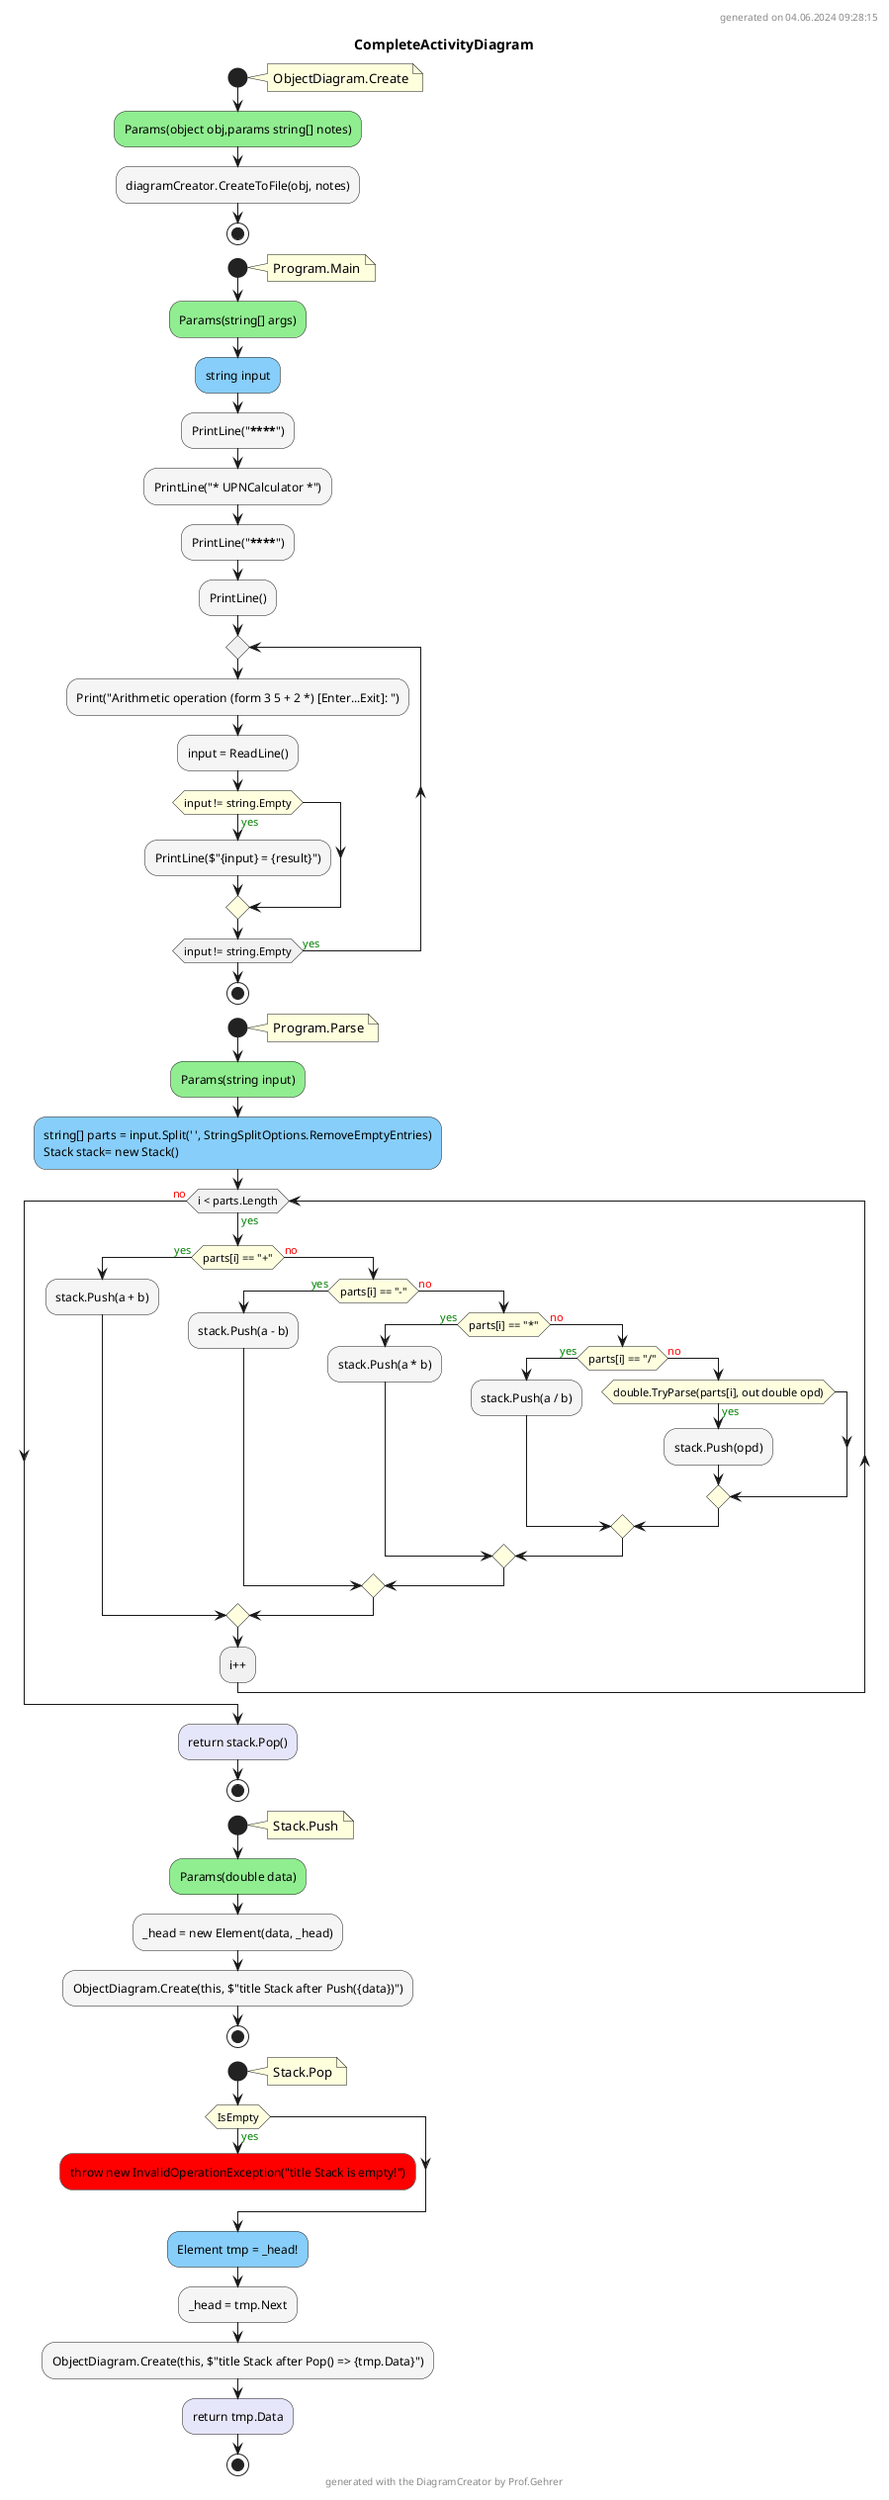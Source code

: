 @startuml CompleteActivityDiagram
header
generated on 04.06.2024 09:28:15
end header
title CompleteActivityDiagram
start
note right:  ObjectDiagram.Create
#LightGreen:Params(object obj,params string[] notes);
#WhiteSmoke:diagramCreator.CreateToFile(obj, notes);
stop
start
note right:  Program.Main
#LightGreen:Params(string[] args);
#LightSkyBlue:string input;
#WhiteSmoke:PrintLine("********************");
#WhiteSmoke:PrintLine("* UPNCalculator *");
#WhiteSmoke:PrintLine("********************");
#WhiteSmoke:PrintLine();
repeat
  #WhiteSmoke:Print("Arithmetic operation (form 3 5 + 2 *) [Enter...Exit]: ");
  #WhiteSmoke:input = ReadLine();
  #LightYellow:if (input != string.Empty) then (<color:green>yes)
    #WhiteSmoke:PrintLine($"{input} = {result}");
  endif
repeat while (input != string.Empty) is (<color:green>yes)
stop
start
note right:  Program.Parse
#LightGreen:Params(string input);
#LightSkyBlue:string[] parts = input.Split(' ', StringSplitOptions.RemoveEmptyEntries)\nStack stack= new Stack();
while (i < parts.Length) is (<color:green>yes)
  #LightYellow:if (parts[i] == "+") then (<color:green>yes)
    #WhiteSmoke:stack.Push(a + b);
    else (<color:red>no)
      #LightYellow:if (parts[i] == "-") then (<color:green>yes)
        #WhiteSmoke:stack.Push(a - b);
        else (<color:red>no)
          #LightYellow:if (parts[i] == "*") then (<color:green>yes)
            #WhiteSmoke:stack.Push(a * b);
            else (<color:red>no)
              #LightYellow:if (parts[i] == "/") then (<color:green>yes)
                #WhiteSmoke:stack.Push(a / b);
                else (<color:red>no)
                  #LightYellow:if (double.TryParse(parts[i], out double opd)) then (<color:green>yes)
                    #WhiteSmoke:stack.Push(opd);
                  endif
              endif
          endif
      endif
  endif
:i++;
endwhile (<color:red>no)
#Lavender:return stack.Pop();
stop
start
note right:  Stack.Push
#LightGreen:Params(double data);
#WhiteSmoke:_head = new Element(data, _head);
#WhiteSmoke:ObjectDiagram.Create(this, $"title Stack after Push({data})");
stop
start
note right:  Stack.Pop
#LightYellow:if (IsEmpty) then (<color:green>yes)
  #Red:throw new InvalidOperationException("title Stack is empty!");
  kill
endif
#LightSkyBlue:Element tmp = _head!;
#WhiteSmoke:_head = tmp.Next;
#WhiteSmoke:ObjectDiagram.Create(this, $"title Stack after Pop() => {tmp.Data}");
#Lavender:return tmp.Data;
stop
footer
generated with the DiagramCreator by Prof.Gehrer
end footer
@enduml
